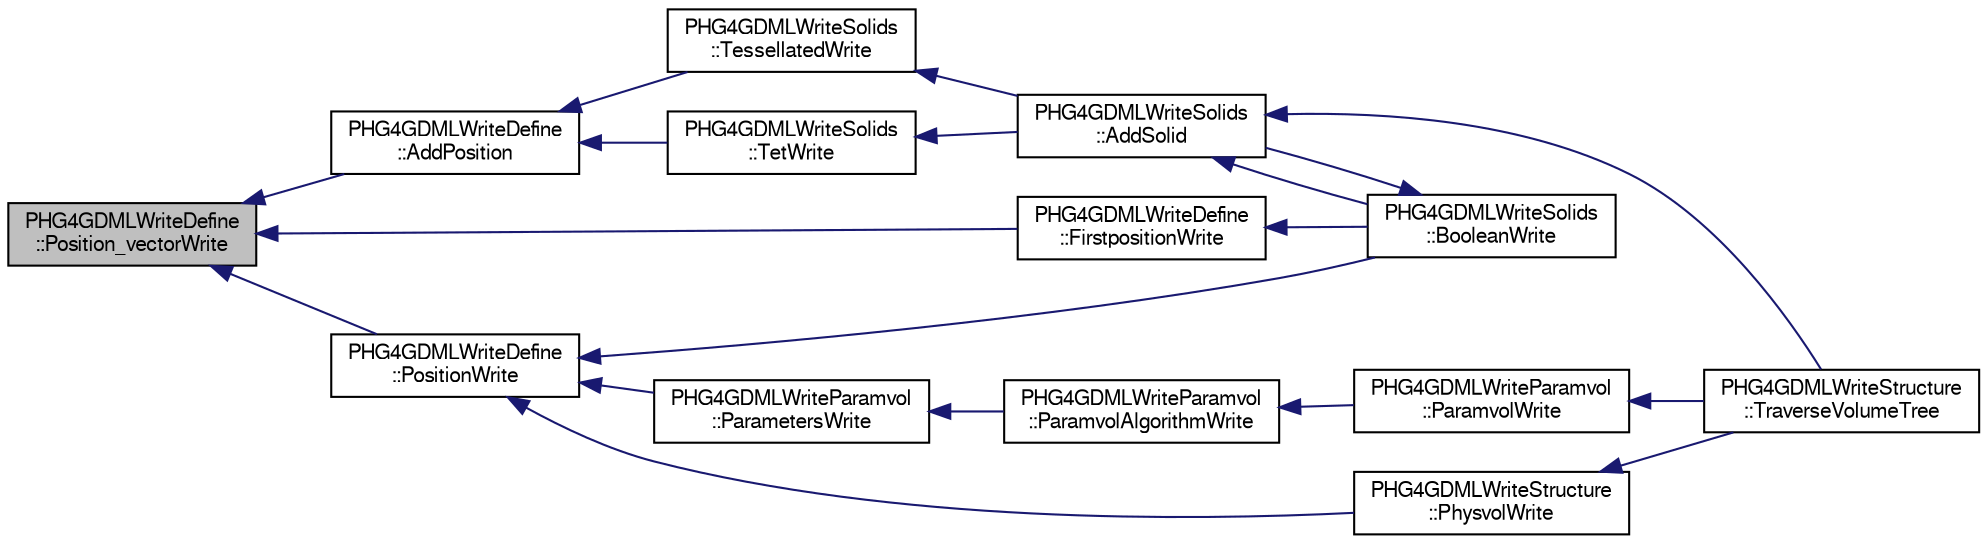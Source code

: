 digraph "PHG4GDMLWriteDefine::Position_vectorWrite"
{
  bgcolor="transparent";
  edge [fontname="FreeSans",fontsize="10",labelfontname="FreeSans",labelfontsize="10"];
  node [fontname="FreeSans",fontsize="10",shape=record];
  rankdir="LR";
  Node1 [label="PHG4GDMLWriteDefine\l::Position_vectorWrite",height=0.2,width=0.4,color="black", fillcolor="grey75", style="filled" fontcolor="black"];
  Node1 -> Node2 [dir="back",color="midnightblue",fontsize="10",style="solid",fontname="FreeSans"];
  Node2 [label="PHG4GDMLWriteDefine\l::AddPosition",height=0.2,width=0.4,color="black",URL="$d9/def/classPHG4GDMLWriteDefine.html#a47548585df1a51dc655810d65d3b3802"];
  Node2 -> Node3 [dir="back",color="midnightblue",fontsize="10",style="solid",fontname="FreeSans"];
  Node3 [label="PHG4GDMLWriteSolids\l::TessellatedWrite",height=0.2,width=0.4,color="black",URL="$d0/d94/classPHG4GDMLWriteSolids.html#a0f2faa6ed82bbf74fdde4ded9c9eba48"];
  Node3 -> Node4 [dir="back",color="midnightblue",fontsize="10",style="solid",fontname="FreeSans"];
  Node4 [label="PHG4GDMLWriteSolids\l::AddSolid",height=0.2,width=0.4,color="black",URL="$d0/d94/classPHG4GDMLWriteSolids.html#ae96019d064cee9517bad4aea85bd94e9"];
  Node4 -> Node5 [dir="back",color="midnightblue",fontsize="10",style="solid",fontname="FreeSans"];
  Node5 [label="PHG4GDMLWriteSolids\l::BooleanWrite",height=0.2,width=0.4,color="black",URL="$d0/d94/classPHG4GDMLWriteSolids.html#acaa5a680bf366ae99a07faf07f4cbf7c"];
  Node5 -> Node4 [dir="back",color="midnightblue",fontsize="10",style="solid",fontname="FreeSans"];
  Node4 -> Node6 [dir="back",color="midnightblue",fontsize="10",style="solid",fontname="FreeSans"];
  Node6 [label="PHG4GDMLWriteStructure\l::TraverseVolumeTree",height=0.2,width=0.4,color="black",URL="$d2/d72/classPHG4GDMLWriteStructure.html#a957c6f2d283732660e3eb9c41b982048"];
  Node2 -> Node7 [dir="back",color="midnightblue",fontsize="10",style="solid",fontname="FreeSans"];
  Node7 [label="PHG4GDMLWriteSolids\l::TetWrite",height=0.2,width=0.4,color="black",URL="$d0/d94/classPHG4GDMLWriteSolids.html#ac5a46e9304dc7ebcf40b4268fa26c9ea"];
  Node7 -> Node4 [dir="back",color="midnightblue",fontsize="10",style="solid",fontname="FreeSans"];
  Node1 -> Node8 [dir="back",color="midnightblue",fontsize="10",style="solid",fontname="FreeSans"];
  Node8 [label="PHG4GDMLWriteDefine\l::FirstpositionWrite",height=0.2,width=0.4,color="black",URL="$d9/def/classPHG4GDMLWriteDefine.html#a86705e5b7693ed2de318af040b1b2404"];
  Node8 -> Node5 [dir="back",color="midnightblue",fontsize="10",style="solid",fontname="FreeSans"];
  Node1 -> Node9 [dir="back",color="midnightblue",fontsize="10",style="solid",fontname="FreeSans"];
  Node9 [label="PHG4GDMLWriteDefine\l::PositionWrite",height=0.2,width=0.4,color="black",URL="$d9/def/classPHG4GDMLWriteDefine.html#a2360d759be1c4c555860e4f20bb80394"];
  Node9 -> Node10 [dir="back",color="midnightblue",fontsize="10",style="solid",fontname="FreeSans"];
  Node10 [label="PHG4GDMLWriteParamvol\l::ParametersWrite",height=0.2,width=0.4,color="black",URL="$d8/dd9/classPHG4GDMLWriteParamvol.html#ac1ba363d8d334c018fa187f309858193"];
  Node10 -> Node11 [dir="back",color="midnightblue",fontsize="10",style="solid",fontname="FreeSans"];
  Node11 [label="PHG4GDMLWriteParamvol\l::ParamvolAlgorithmWrite",height=0.2,width=0.4,color="black",URL="$d8/dd9/classPHG4GDMLWriteParamvol.html#a3b3e03b3d2ce50bd3de5a9a68f314495"];
  Node11 -> Node12 [dir="back",color="midnightblue",fontsize="10",style="solid",fontname="FreeSans"];
  Node12 [label="PHG4GDMLWriteParamvol\l::ParamvolWrite",height=0.2,width=0.4,color="black",URL="$d8/dd9/classPHG4GDMLWriteParamvol.html#a93a2dff92e3409e4fe71b661e584afd1"];
  Node12 -> Node6 [dir="back",color="midnightblue",fontsize="10",style="solid",fontname="FreeSans"];
  Node9 -> Node5 [dir="back",color="midnightblue",fontsize="10",style="solid",fontname="FreeSans"];
  Node9 -> Node13 [dir="back",color="midnightblue",fontsize="10",style="solid",fontname="FreeSans"];
  Node13 [label="PHG4GDMLWriteStructure\l::PhysvolWrite",height=0.2,width=0.4,color="black",URL="$d2/d72/classPHG4GDMLWriteStructure.html#af46624d56ade5ec0eb4bc5cb3d497387"];
  Node13 -> Node6 [dir="back",color="midnightblue",fontsize="10",style="solid",fontname="FreeSans"];
}
